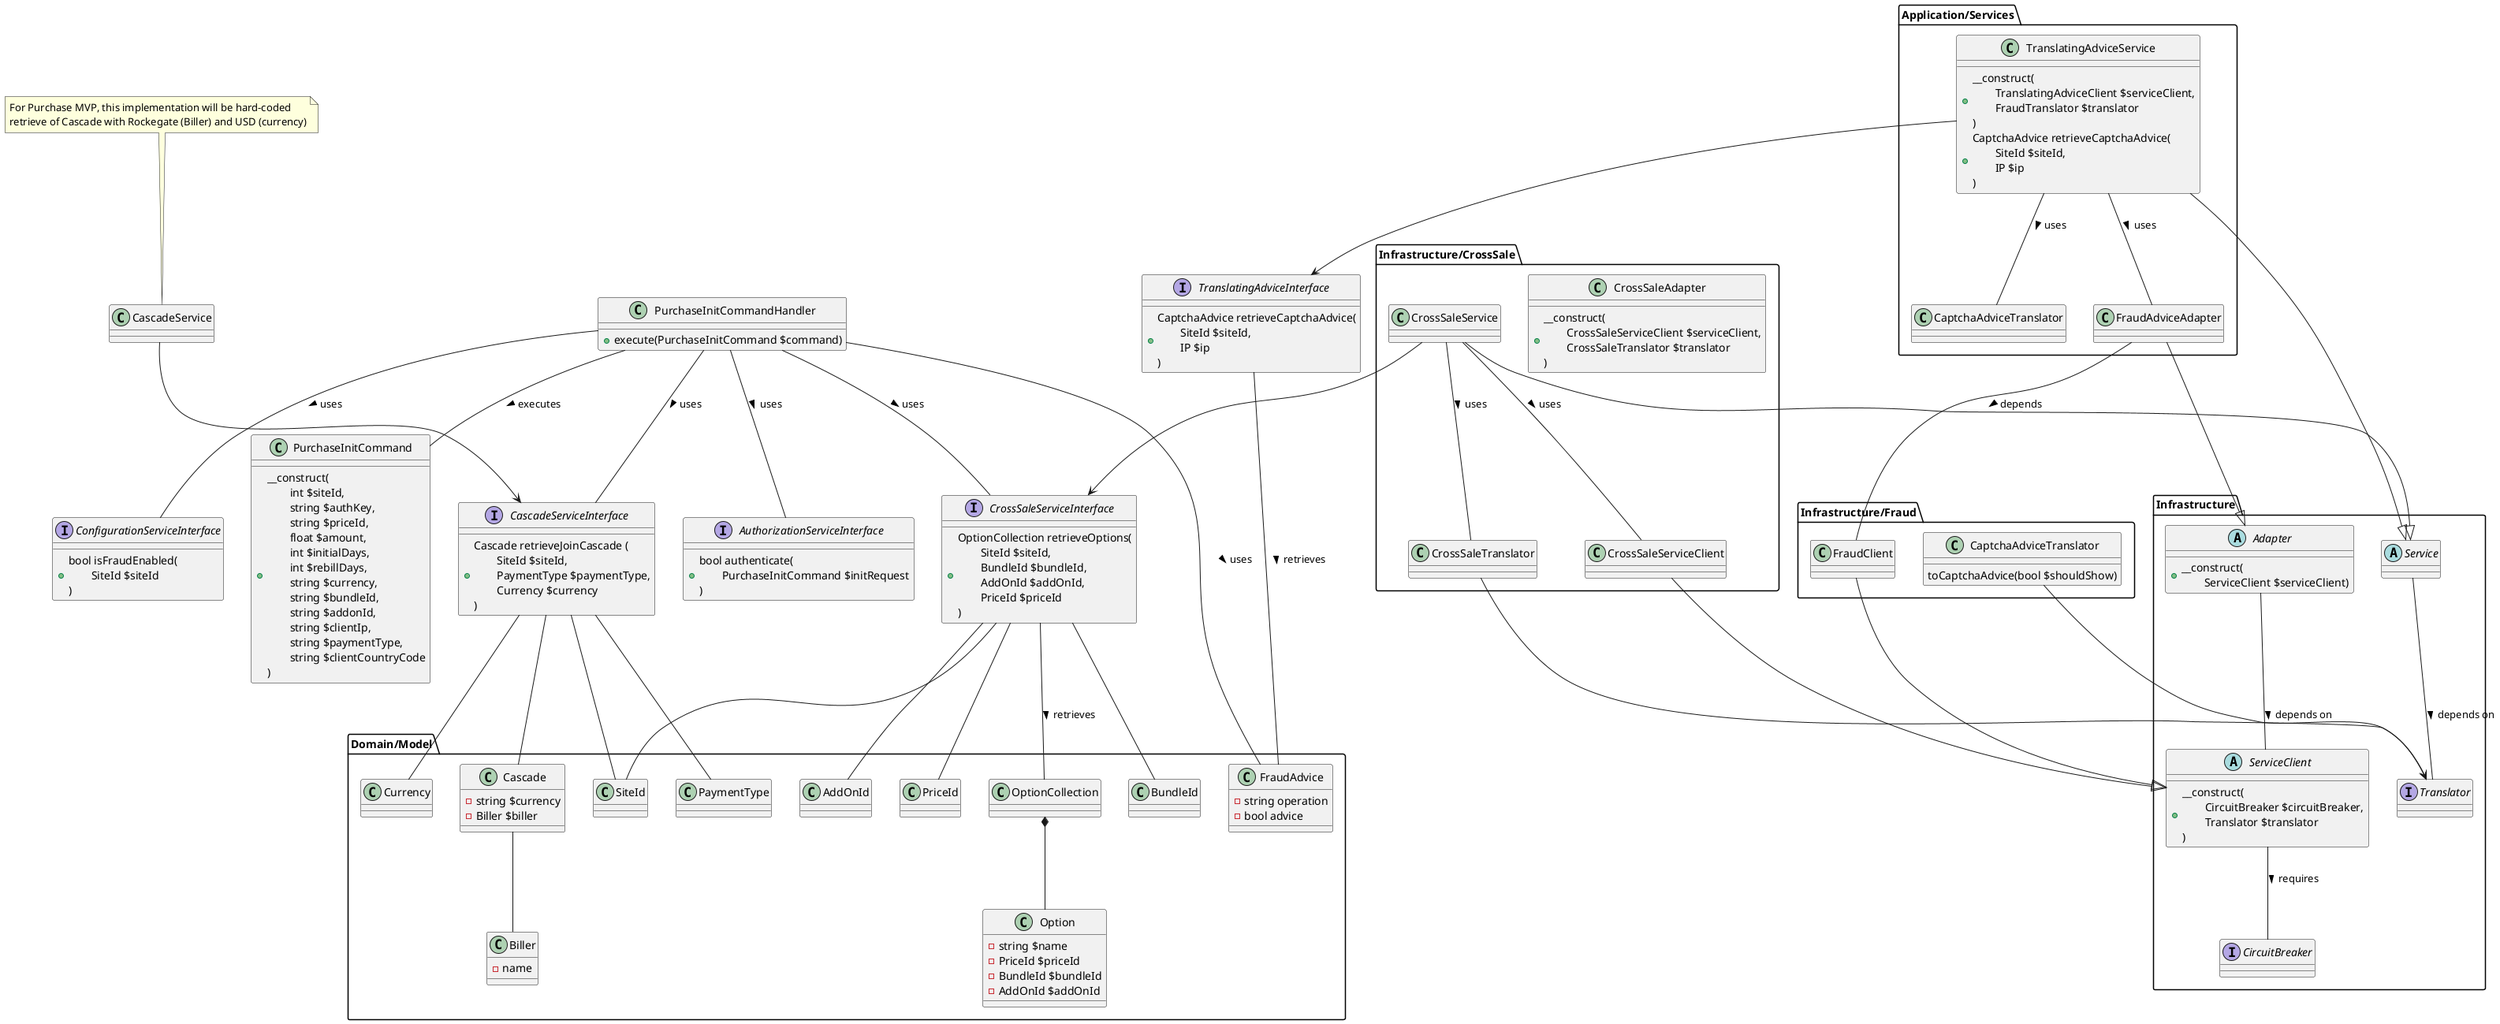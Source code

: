 @startuml

class PurchaseInitCommand {
    + __construct(\n\tint $siteId,\n\tstring $authKey,\n\tstring $priceId,\n\tfloat $amount,\n\tint $initialDays,\n\tint $rebillDays,\n\tstring $currency,\n\tstring $bundleId,\n\tstring $addonId,\n\tstring $clientIp,\n\tstring $paymentType,\n\tstring $clientCountryCode\n)
}
class PurchaseInitCommandHandler {
    + execute(PurchaseInitCommand $command)
}
PurchaseInitCommandHandler -- PurchaseInitCommand : executes >



interface AuthorizationServiceInterface {
    + bool authenticate(\n\tPurchaseInitCommand $initRequest\n)
}
PurchaseInitCommandHandler -- AuthorizationServiceInterface : uses >



interface ConfigurationServiceInterface {
    + bool isFraudEnabled(\n\tSiteId $siteId\n)
}
PurchaseInitCommandHandler -- ConfigurationServiceInterface : uses >




interface TranslatingAdviceInterface {
    + CaptchaAdvice retrieveCaptchaAdvice(\n\tSiteId $siteId,\n\tIP $ip\n)
}



package Domain/Model {
    class Biller {
        - name
    }
    class Cascade {
        - string $currency
        - Biller $biller
    }
    class FraudAdvice{
        - string operation
        - bool advice
    }
    TranslatingAdviceInterface -- FraudAdvice : retrieves >
    PurchaseInitCommandHandler -- FraudAdvice : uses >
    class Option {
        - string $name
        - PriceId $priceId
        - BundleId $bundleId
        - AddOnId $addOnId
    }
    class OptionCollection
    OptionCollection *-- Option
    class SiteId
    class PaymentType
    class Currency
    class BundleId
    class AddOnId
    class PriceId
}



Cascade -- Biller
interface CascadeServiceInterface {
    + Cascade retrieveJoinCascade (\n\tSiteId $siteId,\n\tPaymentType $paymentType,\n\tCurrency $currency\n)
}
CascadeServiceInterface -- Cascade
CascadeServiceInterface -- SiteId
CascadeServiceInterface -- PaymentType
CascadeServiceInterface -- Currency
PurchaseInitCommandHandler -- CascadeServiceInterface : uses >



interface CrossSaleServiceInterface {
    + OptionCollection retrieveOptions(\n\tSiteId $siteId,\n\tBundleId $bundleId,\n\tAddOnId $addOnId,\n\tPriceId $priceId\n)
}
PurchaseInitCommandHandler -- CrossSaleServiceInterface : uses >
CrossSaleServiceInterface -- OptionCollection : retrieves >
CrossSaleServiceInterface -- SiteId
CrossSaleServiceInterface -- BundleId
CrossSaleServiceInterface -- AddOnId
CrossSaleServiceInterface -- PriceId


package Infrastructure {

    interface Translator
    interface CircuitBreaker

    abstract ServiceClient {
        + __construct(\n\tCircuitBreaker $circuitBreaker,\n\tTranslator $translator\n)
    }
    ServiceClient -- CircuitBreaker : requires >

    abstract class Adapter {
        + __construct(\n\tServiceClient $serviceClient)
    }
    Adapter -- ServiceClient : depends on >

    abstract class Service {

    }
    Service -- Translator : depends on >
}

package Application/Services {
    class TranslatingAdviceService {
        + __construct(\n\tTranslatingAdviceClient $serviceClient,\n\tFraudTranslator $translator\n)
        + CaptchaAdvice retrieveCaptchaAdvice(\n\tSiteId $siteId,\n\tIP $ip\n)
    }

    TranslatingAdviceService --|> Service
    TranslatingAdviceService --> TranslatingAdviceInterface

    TranslatingAdviceService -- CaptchaAdviceTranslator : uses >
    TranslatingAdviceService -- FraudAdviceAdapter : uses >
}


package Infrastructure/Fraud {
    FraudClient --|> ServiceClient

    class CaptchaAdviceTranslator {
        toCaptchaAdvice(bool $shouldShow)
    }
    CaptchaAdviceTranslator --> Translator

    FraudAdviceAdapter --|> Adapter
    FraudAdviceAdapter -- FraudClient : depends >
}


package Infrastructure/CrossSale {
    CrossSaleServiceClient --|> ServiceClient
    CrossSaleTranslator --> Translator
    class CrossSaleAdapter {
        + __construct(\n\tCrossSaleServiceClient $serviceClient,\n\tCrossSaleTranslator $translator\n)
    }
    CrossSaleService --|> Service
    CrossSaleService --> CrossSaleServiceInterface
    CrossSaleService -- CrossSaleTranslator : uses >
    CrossSaleService -- CrossSaleServiceClient : uses >
}


CascadeService --> CascadeServiceInterface
note top of CascadeService
    For Purchase MVP, this implementation will be hard-coded
    retrieve of Cascade with Rockegate (Biller) and USD (currency)
end note
@enduml